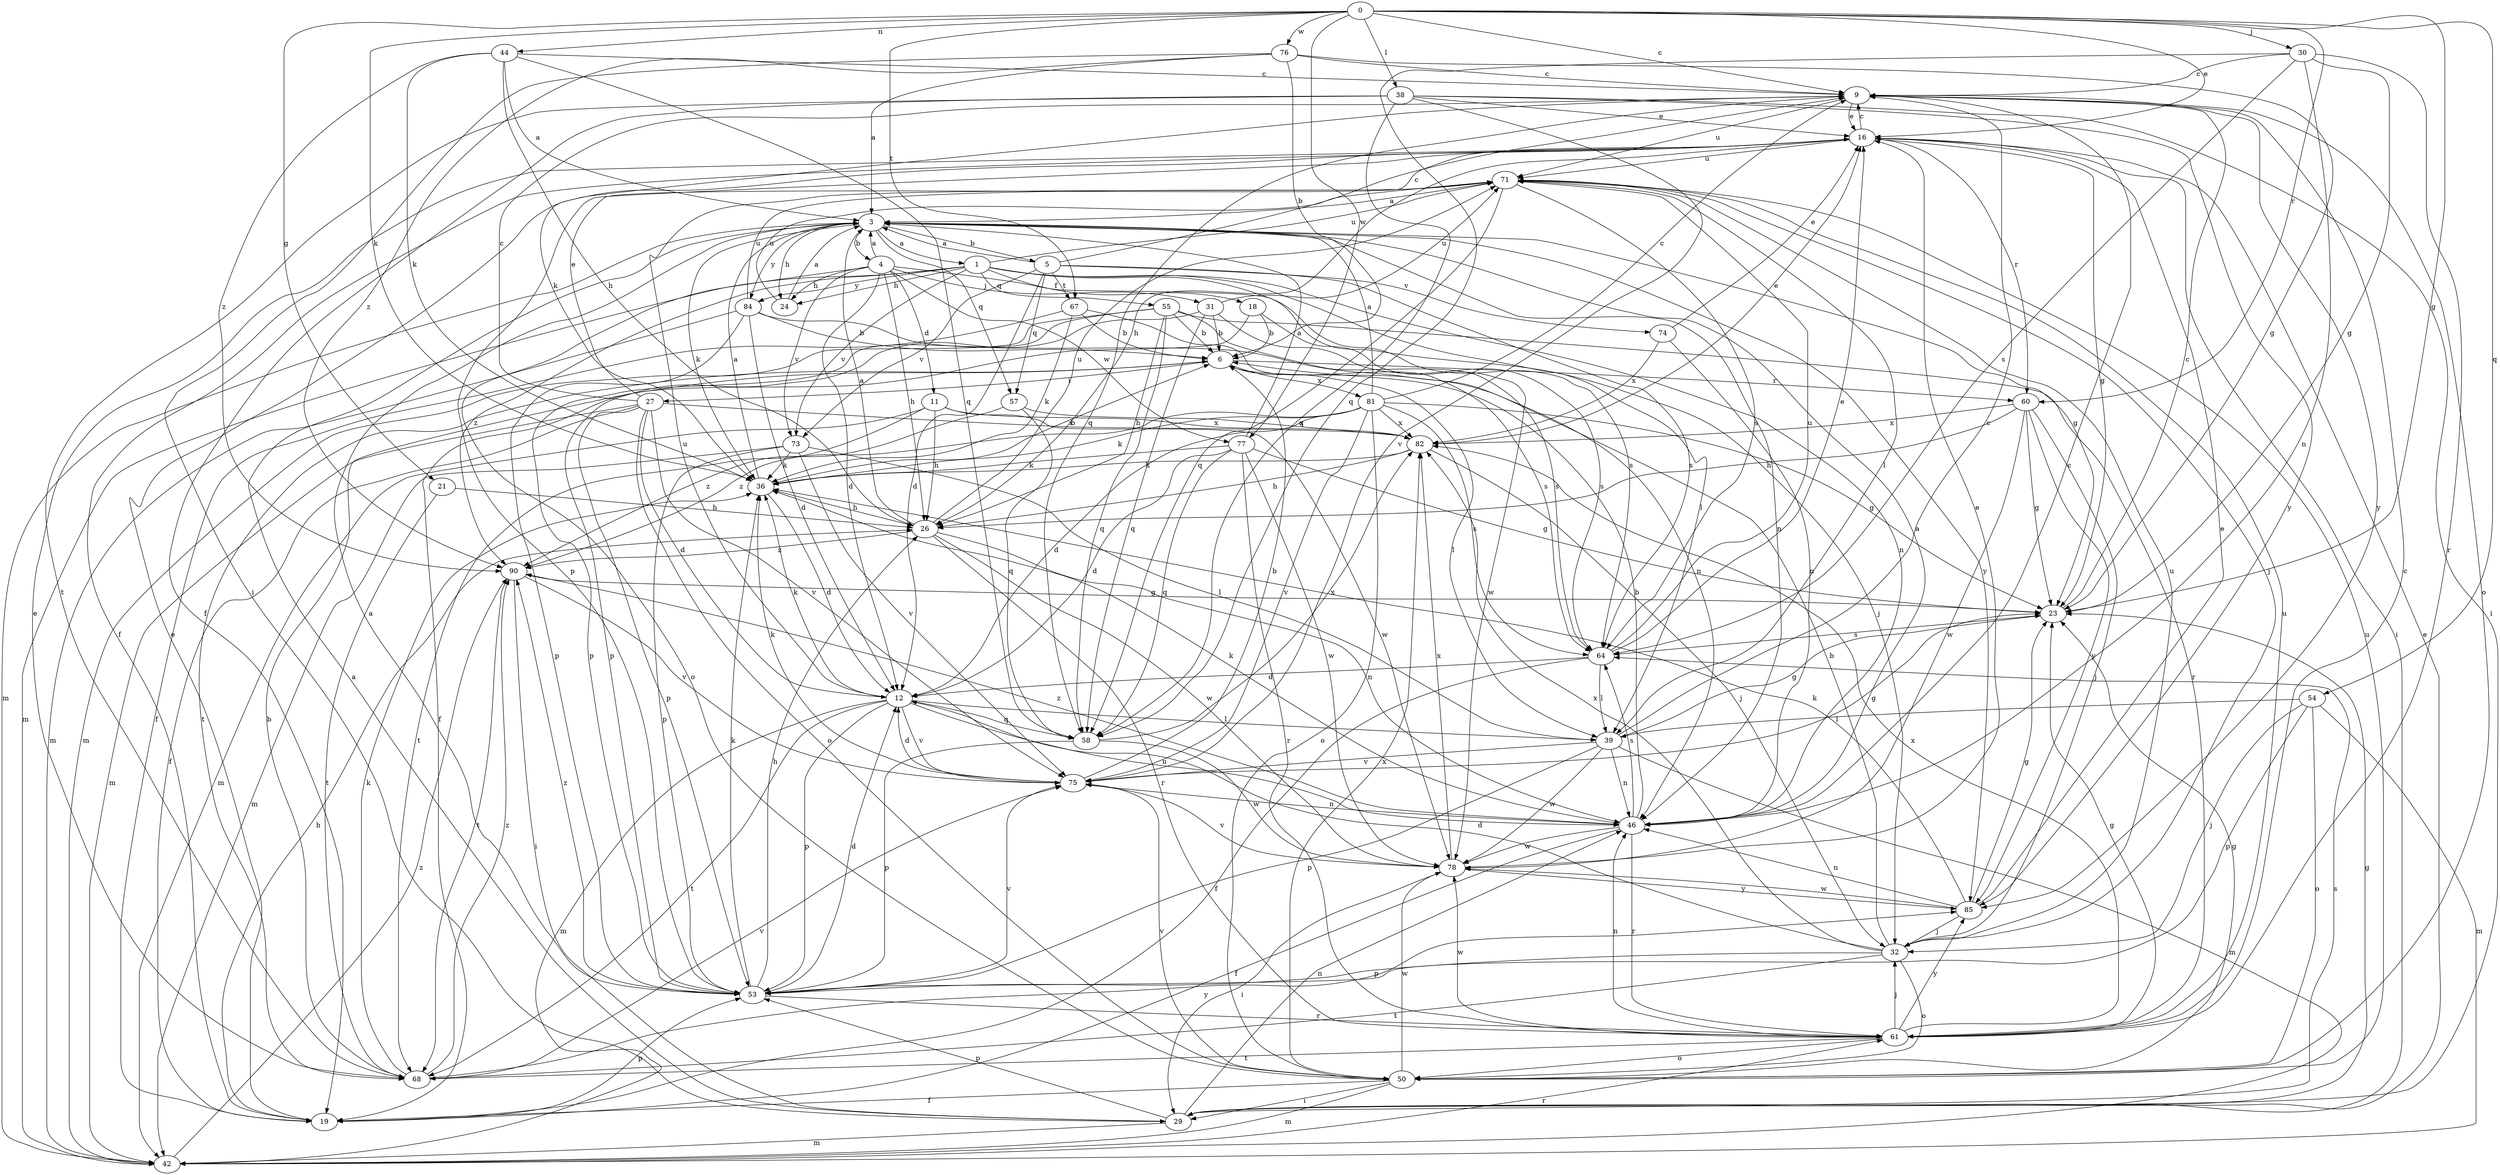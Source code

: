 strict digraph  {
0;
1;
3;
4;
5;
6;
9;
11;
12;
16;
18;
19;
21;
23;
24;
26;
27;
29;
30;
31;
32;
36;
38;
39;
42;
44;
46;
50;
53;
54;
55;
57;
58;
60;
61;
64;
67;
68;
71;
73;
74;
75;
76;
77;
78;
81;
82;
84;
85;
90;
0 -> 9  [label=c];
0 -> 16  [label=e];
0 -> 21  [label=g];
0 -> 23  [label=g];
0 -> 30  [label=j];
0 -> 36  [label=k];
0 -> 38  [label=l];
0 -> 44  [label=n];
0 -> 54  [label=q];
0 -> 60  [label=r];
0 -> 67  [label=t];
0 -> 76  [label=w];
0 -> 77  [label=w];
1 -> 18  [label=f];
1 -> 24  [label=h];
1 -> 39  [label=l];
1 -> 42  [label=m];
1 -> 46  [label=n];
1 -> 55  [label=q];
1 -> 64  [label=s];
1 -> 71  [label=u];
1 -> 73  [label=v];
1 -> 84  [label=y];
1 -> 90  [label=z];
3 -> 1  [label=a];
3 -> 4  [label=b];
3 -> 5  [label=b];
3 -> 23  [label=g];
3 -> 24  [label=h];
3 -> 36  [label=k];
3 -> 42  [label=m];
3 -> 46  [label=n];
3 -> 57  [label=q];
3 -> 84  [label=y];
3 -> 85  [label=y];
4 -> 3  [label=a];
4 -> 11  [label=d];
4 -> 12  [label=d];
4 -> 24  [label=h];
4 -> 26  [label=h];
4 -> 31  [label=j];
4 -> 32  [label=j];
4 -> 50  [label=o];
4 -> 73  [label=v];
4 -> 77  [label=w];
5 -> 3  [label=a];
5 -> 9  [label=c];
5 -> 12  [label=d];
5 -> 57  [label=q];
5 -> 64  [label=s];
5 -> 67  [label=t];
5 -> 73  [label=v];
5 -> 74  [label=v];
6 -> 27  [label=i];
6 -> 39  [label=l];
6 -> 60  [label=r];
6 -> 68  [label=t];
6 -> 81  [label=x];
9 -> 16  [label=e];
9 -> 36  [label=k];
9 -> 50  [label=o];
9 -> 58  [label=q];
9 -> 71  [label=u];
9 -> 85  [label=y];
11 -> 26  [label=h];
11 -> 42  [label=m];
11 -> 68  [label=t];
11 -> 78  [label=w];
11 -> 82  [label=x];
12 -> 36  [label=k];
12 -> 39  [label=l];
12 -> 42  [label=m];
12 -> 46  [label=n];
12 -> 53  [label=p];
12 -> 58  [label=q];
12 -> 68  [label=t];
12 -> 71  [label=u];
12 -> 75  [label=v];
16 -> 9  [label=c];
16 -> 19  [label=f];
16 -> 23  [label=g];
16 -> 26  [label=h];
16 -> 29  [label=i];
16 -> 53  [label=p];
16 -> 60  [label=r];
16 -> 71  [label=u];
18 -> 6  [label=b];
18 -> 19  [label=f];
18 -> 78  [label=w];
19 -> 16  [label=e];
19 -> 26  [label=h];
19 -> 53  [label=p];
21 -> 26  [label=h];
21 -> 68  [label=t];
23 -> 9  [label=c];
23 -> 64  [label=s];
24 -> 3  [label=a];
24 -> 71  [label=u];
26 -> 3  [label=a];
26 -> 46  [label=n];
26 -> 61  [label=r];
26 -> 71  [label=u];
26 -> 78  [label=w];
26 -> 90  [label=z];
27 -> 9  [label=c];
27 -> 12  [label=d];
27 -> 16  [label=e];
27 -> 19  [label=f];
27 -> 42  [label=m];
27 -> 50  [label=o];
27 -> 53  [label=p];
27 -> 75  [label=v];
27 -> 82  [label=x];
29 -> 3  [label=a];
29 -> 16  [label=e];
29 -> 23  [label=g];
29 -> 42  [label=m];
29 -> 46  [label=n];
29 -> 53  [label=p];
29 -> 64  [label=s];
30 -> 9  [label=c];
30 -> 23  [label=g];
30 -> 46  [label=n];
30 -> 58  [label=q];
30 -> 61  [label=r];
30 -> 64  [label=s];
31 -> 6  [label=b];
31 -> 53  [label=p];
31 -> 58  [label=q];
31 -> 64  [label=s];
31 -> 71  [label=u];
32 -> 6  [label=b];
32 -> 12  [label=d];
32 -> 50  [label=o];
32 -> 53  [label=p];
32 -> 68  [label=t];
32 -> 71  [label=u];
32 -> 82  [label=x];
36 -> 3  [label=a];
36 -> 6  [label=b];
36 -> 12  [label=d];
36 -> 26  [label=h];
38 -> 16  [label=e];
38 -> 19  [label=f];
38 -> 29  [label=i];
38 -> 58  [label=q];
38 -> 68  [label=t];
38 -> 75  [label=v];
38 -> 85  [label=y];
39 -> 9  [label=c];
39 -> 23  [label=g];
39 -> 42  [label=m];
39 -> 46  [label=n];
39 -> 53  [label=p];
39 -> 75  [label=v];
39 -> 78  [label=w];
42 -> 61  [label=r];
42 -> 90  [label=z];
44 -> 3  [label=a];
44 -> 9  [label=c];
44 -> 26  [label=h];
44 -> 36  [label=k];
44 -> 58  [label=q];
44 -> 90  [label=z];
46 -> 3  [label=a];
46 -> 6  [label=b];
46 -> 9  [label=c];
46 -> 19  [label=f];
46 -> 36  [label=k];
46 -> 61  [label=r];
46 -> 64  [label=s];
46 -> 78  [label=w];
46 -> 90  [label=z];
50 -> 19  [label=f];
50 -> 23  [label=g];
50 -> 29  [label=i];
50 -> 42  [label=m];
50 -> 71  [label=u];
50 -> 75  [label=v];
50 -> 78  [label=w];
50 -> 82  [label=x];
53 -> 3  [label=a];
53 -> 12  [label=d];
53 -> 26  [label=h];
53 -> 36  [label=k];
53 -> 61  [label=r];
53 -> 75  [label=v];
53 -> 90  [label=z];
54 -> 32  [label=j];
54 -> 39  [label=l];
54 -> 42  [label=m];
54 -> 50  [label=o];
54 -> 53  [label=p];
55 -> 6  [label=b];
55 -> 26  [label=h];
55 -> 42  [label=m];
55 -> 53  [label=p];
55 -> 58  [label=q];
55 -> 61  [label=r];
55 -> 64  [label=s];
57 -> 58  [label=q];
57 -> 82  [label=x];
57 -> 90  [label=z];
58 -> 53  [label=p];
58 -> 78  [label=w];
58 -> 82  [label=x];
60 -> 23  [label=g];
60 -> 26  [label=h];
60 -> 32  [label=j];
60 -> 78  [label=w];
60 -> 82  [label=x];
60 -> 85  [label=y];
61 -> 9  [label=c];
61 -> 23  [label=g];
61 -> 32  [label=j];
61 -> 46  [label=n];
61 -> 50  [label=o];
61 -> 68  [label=t];
61 -> 71  [label=u];
61 -> 78  [label=w];
61 -> 82  [label=x];
61 -> 85  [label=y];
64 -> 12  [label=d];
64 -> 16  [label=e];
64 -> 19  [label=f];
64 -> 39  [label=l];
64 -> 71  [label=u];
67 -> 6  [label=b];
67 -> 19  [label=f];
67 -> 36  [label=k];
67 -> 64  [label=s];
68 -> 6  [label=b];
68 -> 16  [label=e];
68 -> 36  [label=k];
68 -> 75  [label=v];
68 -> 85  [label=y];
68 -> 90  [label=z];
71 -> 3  [label=a];
71 -> 32  [label=j];
71 -> 39  [label=l];
71 -> 58  [label=q];
71 -> 64  [label=s];
73 -> 36  [label=k];
73 -> 39  [label=l];
73 -> 42  [label=m];
73 -> 53  [label=p];
73 -> 75  [label=v];
74 -> 16  [label=e];
74 -> 46  [label=n];
74 -> 82  [label=x];
75 -> 6  [label=b];
75 -> 12  [label=d];
75 -> 23  [label=g];
75 -> 36  [label=k];
75 -> 46  [label=n];
76 -> 3  [label=a];
76 -> 6  [label=b];
76 -> 9  [label=c];
76 -> 23  [label=g];
76 -> 29  [label=i];
76 -> 90  [label=z];
77 -> 3  [label=a];
77 -> 12  [label=d];
77 -> 23  [label=g];
77 -> 36  [label=k];
77 -> 58  [label=q];
77 -> 61  [label=r];
77 -> 78  [label=w];
78 -> 16  [label=e];
78 -> 29  [label=i];
78 -> 75  [label=v];
78 -> 82  [label=x];
78 -> 85  [label=y];
81 -> 3  [label=a];
81 -> 9  [label=c];
81 -> 12  [label=d];
81 -> 23  [label=g];
81 -> 36  [label=k];
81 -> 50  [label=o];
81 -> 64  [label=s];
81 -> 75  [label=v];
81 -> 82  [label=x];
81 -> 90  [label=z];
82 -> 16  [label=e];
82 -> 26  [label=h];
82 -> 32  [label=j];
82 -> 36  [label=k];
84 -> 6  [label=b];
84 -> 12  [label=d];
84 -> 42  [label=m];
84 -> 46  [label=n];
84 -> 53  [label=p];
84 -> 71  [label=u];
85 -> 16  [label=e];
85 -> 23  [label=g];
85 -> 32  [label=j];
85 -> 36  [label=k];
85 -> 46  [label=n];
85 -> 78  [label=w];
90 -> 23  [label=g];
90 -> 29  [label=i];
90 -> 68  [label=t];
90 -> 75  [label=v];
}

